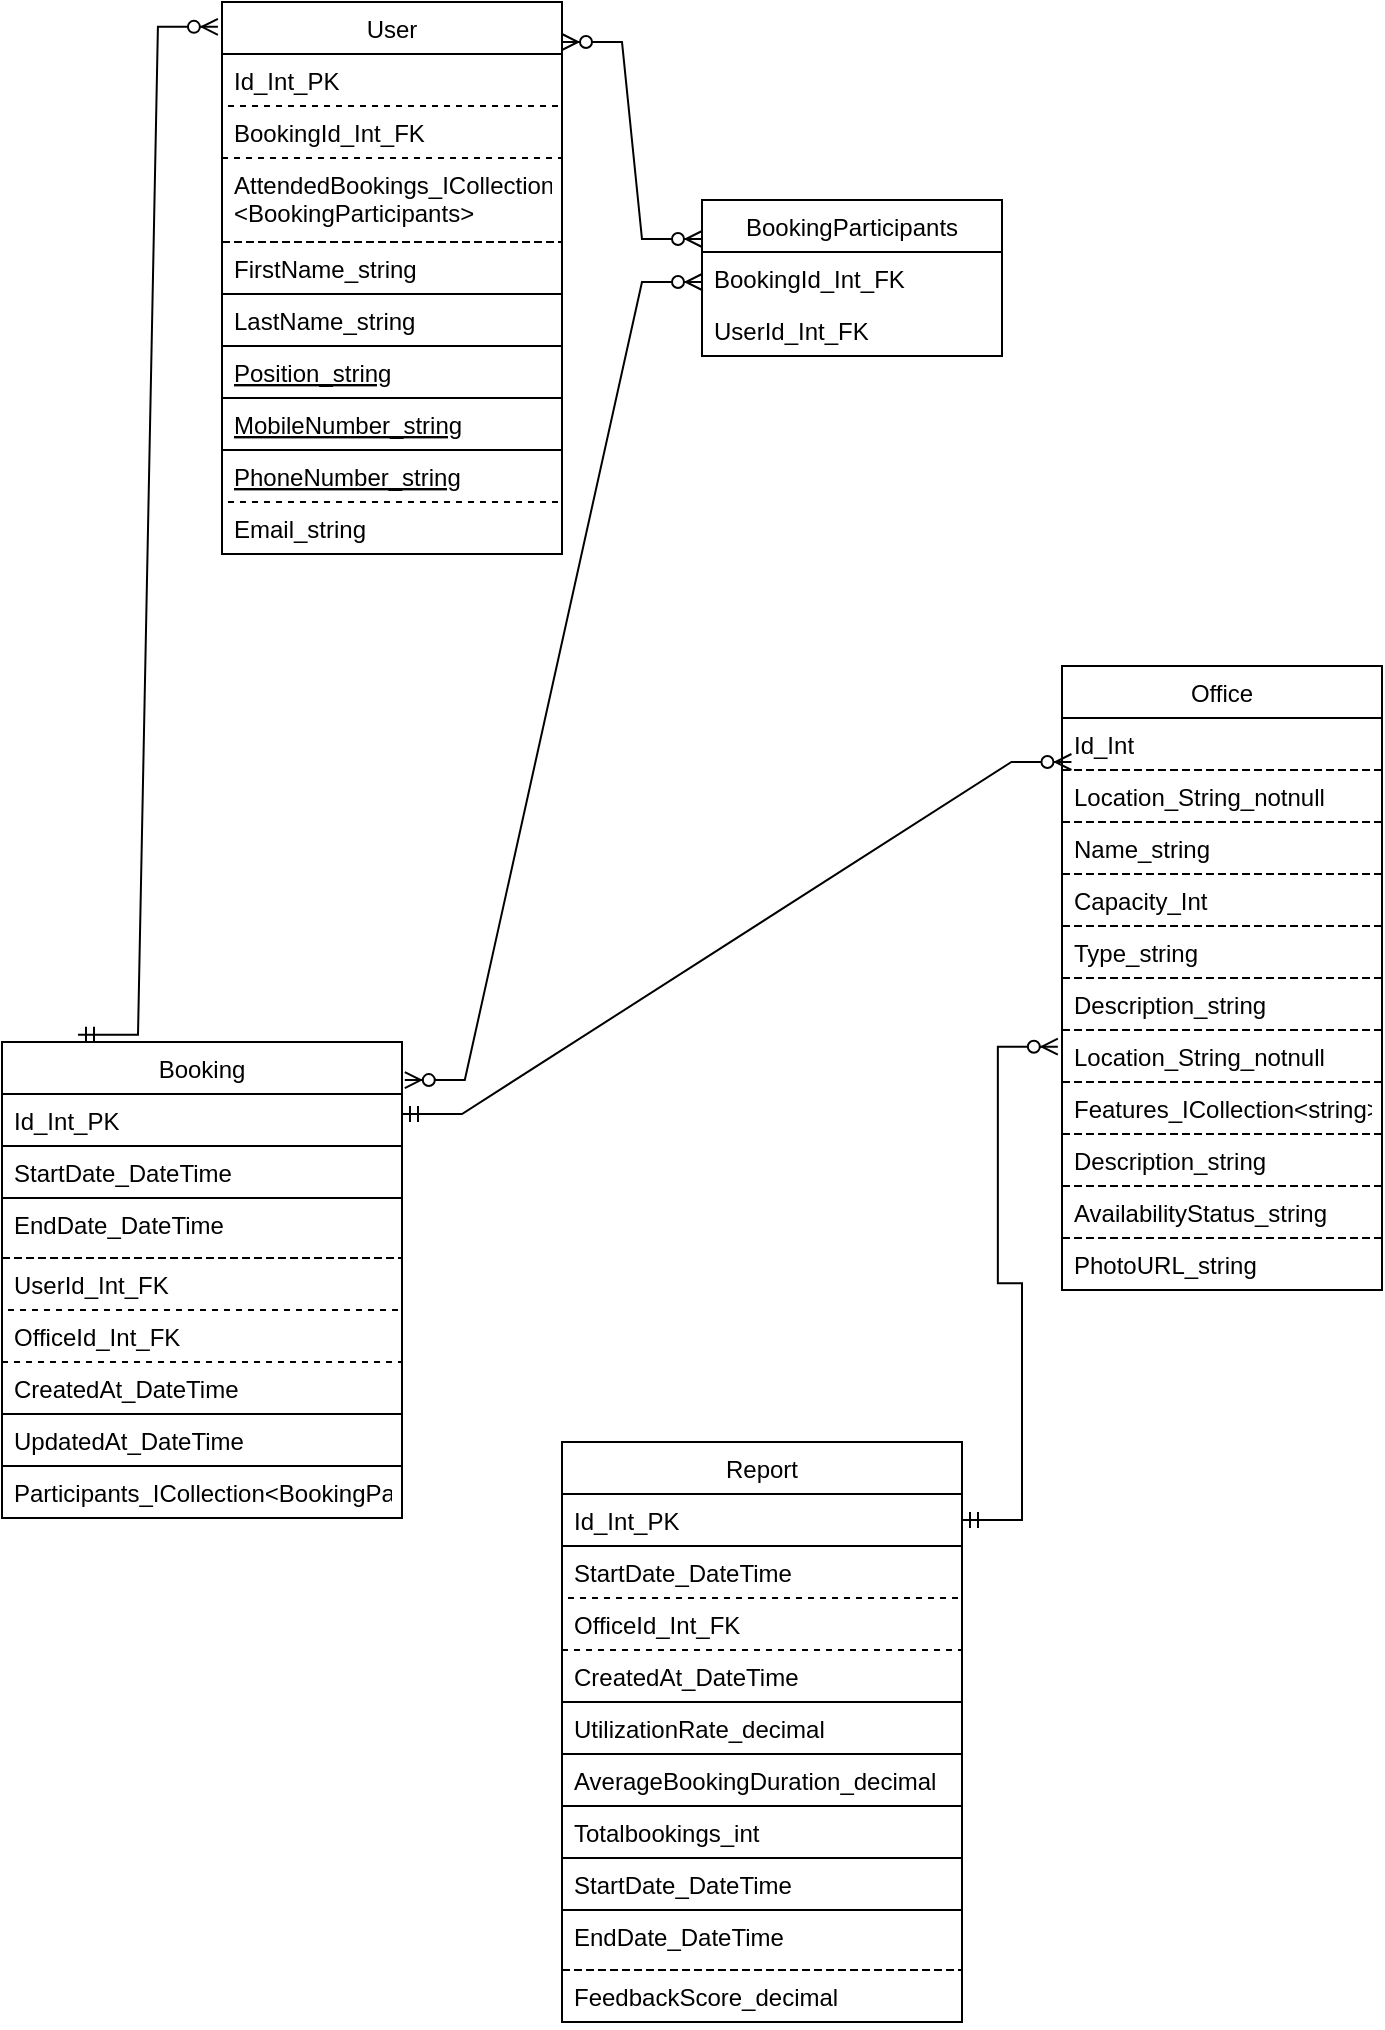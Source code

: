 <mxfile version="24.7.8">
  <diagram id="C5RBs43oDa-KdzZeNtuy" name="Page-1">
    <mxGraphModel dx="2022" dy="1866" grid="1" gridSize="10" guides="1" tooltips="1" connect="1" arrows="1" fold="1" page="1" pageScale="1" pageWidth="827" pageHeight="1169" math="0" shadow="0">
      <root>
        <mxCell id="WIyWlLk6GJQsqaUBKTNV-0" />
        <mxCell id="WIyWlLk6GJQsqaUBKTNV-1" parent="WIyWlLk6GJQsqaUBKTNV-0" />
        <mxCell id="zkfFHV4jXpPFQw0GAbJ--0" value="Booking" style="swimlane;fontStyle=0;align=center;verticalAlign=top;childLayout=stackLayout;horizontal=1;startSize=26;horizontalStack=0;resizeParent=1;resizeLast=0;collapsible=1;marginBottom=0;rounded=0;shadow=0;strokeWidth=1;strokeColor=default;fontFamily=Helvetica;fontSize=12;fontColor=default;fillColor=default;" parent="WIyWlLk6GJQsqaUBKTNV-1" vertex="1">
          <mxGeometry x="-30" y="220" width="200" height="238" as="geometry">
            <mxRectangle x="230" y="140" width="160" height="26" as="alternateBounds" />
          </mxGeometry>
        </mxCell>
        <mxCell id="zkfFHV4jXpPFQw0GAbJ--1" value="Id_Int_PK&#xa;&#xa;" style="text;align=left;verticalAlign=top;spacingLeft=4;spacingRight=4;overflow=hidden;rotatable=0;points=[[0,0.5],[1,0.5]];portConstraint=eastwest;dashed=1;strokeColor=default;fontFamily=Helvetica;fontSize=12;fontColor=default;fontStyle=0;" parent="zkfFHV4jXpPFQw0GAbJ--0" vertex="1">
          <mxGeometry y="26" width="200" height="26" as="geometry" />
        </mxCell>
        <mxCell id="zkfFHV4jXpPFQw0GAbJ--2" value="StartDate_DateTime" style="text;align=left;verticalAlign=top;spacingLeft=4;spacingRight=4;overflow=hidden;rotatable=0;points=[[0,0.5],[1,0.5]];portConstraint=eastwest;rounded=0;shadow=0;html=0;strokeColor=default;dashed=1;fontFamily=Helvetica;fontSize=12;fontColor=default;fontStyle=0;" parent="zkfFHV4jXpPFQw0GAbJ--0" vertex="1">
          <mxGeometry y="52" width="200" height="26" as="geometry" />
        </mxCell>
        <mxCell id="zkfFHV4jXpPFQw0GAbJ--3" value="EndDate_DateTime" style="text;align=left;verticalAlign=top;spacingLeft=4;spacingRight=4;overflow=hidden;rotatable=0;points=[[0,0.5],[1,0.5]];portConstraint=eastwest;rounded=0;shadow=0;html=0;dashed=1;strokeColor=default;fontFamily=Helvetica;fontSize=12;fontColor=default;fontStyle=0;" parent="zkfFHV4jXpPFQw0GAbJ--0" vertex="1">
          <mxGeometry y="78" width="200" height="30" as="geometry" />
        </mxCell>
        <mxCell id="9ZJpJV6dmcjR9XKehcM0-6" value="UserId_Int_FK&#xa;&#xa;" style="text;align=left;verticalAlign=top;spacingLeft=4;spacingRight=4;overflow=hidden;rotatable=0;points=[[0,0.5],[1,0.5]];portConstraint=eastwest;dashed=1;strokeColor=default;fontFamily=Helvetica;fontSize=12;fontColor=default;fontStyle=0;" parent="zkfFHV4jXpPFQw0GAbJ--0" vertex="1">
          <mxGeometry y="108" width="200" height="26" as="geometry" />
        </mxCell>
        <mxCell id="9ZJpJV6dmcjR9XKehcM0-7" value="OfficeId_Int_FK&#xa;&#xa;" style="text;align=left;verticalAlign=top;spacingLeft=4;spacingRight=4;overflow=hidden;rotatable=0;points=[[0,0.5],[1,0.5]];portConstraint=eastwest;dashed=1;fontFamily=Helvetica;fontSize=12;fontColor=default;fontStyle=0;" parent="zkfFHV4jXpPFQw0GAbJ--0" vertex="1">
          <mxGeometry y="134" width="200" height="26" as="geometry" />
        </mxCell>
        <mxCell id="9ZJpJV6dmcjR9XKehcM0-4" value="CreatedAt_DateTime" style="text;align=left;verticalAlign=top;spacingLeft=4;spacingRight=4;overflow=hidden;rotatable=0;points=[[0,0.5],[1,0.5]];portConstraint=eastwest;rounded=0;shadow=0;html=0;strokeColor=default;dashed=1;fontFamily=Helvetica;fontSize=12;fontColor=default;fontStyle=0;" parent="zkfFHV4jXpPFQw0GAbJ--0" vertex="1">
          <mxGeometry y="160" width="200" height="26" as="geometry" />
        </mxCell>
        <mxCell id="9ZJpJV6dmcjR9XKehcM0-5" value="UpdatedAt_DateTime" style="text;align=left;verticalAlign=top;spacingLeft=4;spacingRight=4;overflow=hidden;rotatable=0;points=[[0,0.5],[1,0.5]];portConstraint=eastwest;rounded=0;shadow=0;html=0;strokeColor=default;fontFamily=Helvetica;fontSize=12;fontColor=default;fontStyle=0;" parent="zkfFHV4jXpPFQw0GAbJ--0" vertex="1">
          <mxGeometry y="186" width="200" height="26" as="geometry" />
        </mxCell>
        <mxCell id="cI1CEwJQXmEBbA_JAW8F-3" value="Participants_ICollection&lt;BookingParticipants&gt;" style="text;align=left;verticalAlign=top;spacingLeft=4;spacingRight=4;overflow=hidden;rotatable=0;points=[[0,0.5],[1,0.5]];portConstraint=eastwest;strokeColor=default;dashed=1;fontFamily=Helvetica;fontSize=12;fontColor=default;fontStyle=0;" parent="zkfFHV4jXpPFQw0GAbJ--0" vertex="1">
          <mxGeometry y="212" width="200" height="26" as="geometry" />
        </mxCell>
        <mxCell id="zkfFHV4jXpPFQw0GAbJ--6" value="User" style="swimlane;fontStyle=0;align=center;verticalAlign=top;childLayout=stackLayout;horizontal=1;startSize=26;horizontalStack=0;resizeParent=1;resizeLast=0;collapsible=1;marginBottom=0;rounded=0;shadow=0;strokeWidth=1;" parent="WIyWlLk6GJQsqaUBKTNV-1" vertex="1">
          <mxGeometry x="80" y="-300" width="170" height="276" as="geometry">
            <mxRectangle x="130" y="380" width="160" height="26" as="alternateBounds" />
          </mxGeometry>
        </mxCell>
        <mxCell id="cI1CEwJQXmEBbA_JAW8F-0" value="Id_Int_PK&#xa;&#xa;" style="text;align=left;verticalAlign=top;spacingLeft=4;spacingRight=4;overflow=hidden;rotatable=0;points=[[0,0.5],[1,0.5]];portConstraint=eastwest;dashed=1;strokeColor=default;" parent="zkfFHV4jXpPFQw0GAbJ--6" vertex="1">
          <mxGeometry y="26" width="170" height="26" as="geometry" />
        </mxCell>
        <mxCell id="cI1CEwJQXmEBbA_JAW8F-1" value="BookingId_Int_FK&#xa;&#xa;" style="text;align=left;verticalAlign=top;spacingLeft=4;spacingRight=4;overflow=hidden;rotatable=0;points=[[0,0.5],[1,0.5]];portConstraint=eastwest;fontFamily=Helvetica;fontSize=12;fontColor=default;dashed=1;" parent="zkfFHV4jXpPFQw0GAbJ--6" vertex="1">
          <mxGeometry y="52" width="170" height="26" as="geometry" />
        </mxCell>
        <mxCell id="zkfFHV4jXpPFQw0GAbJ--5" value="AttendedBookings_ICollection&#xa;&lt;BookingParticipants&gt;" style="text;align=left;verticalAlign=top;spacingLeft=4;spacingRight=4;overflow=hidden;rotatable=0;points=[[0,0.5],[1,0.5]];portConstraint=eastwest;fontFamily=Helvetica;fontSize=12;fontColor=default;strokeColor=default;dashed=1;" parent="zkfFHV4jXpPFQw0GAbJ--6" vertex="1">
          <mxGeometry y="78" width="170" height="42" as="geometry" />
        </mxCell>
        <mxCell id="zkfFHV4jXpPFQw0GAbJ--7" value="FirstName_string " style="text;align=left;verticalAlign=top;spacingLeft=4;spacingRight=4;overflow=hidden;rotatable=0;points=[[0,0.5],[1,0.5]];portConstraint=eastwest;fontFamily=Helvetica;fontSize=12;fontColor=default;dashed=1;strokeColor=default;" parent="zkfFHV4jXpPFQw0GAbJ--6" vertex="1">
          <mxGeometry y="120" width="170" height="26" as="geometry" />
        </mxCell>
        <mxCell id="zkfFHV4jXpPFQw0GAbJ--8" value="LastName_string" style="text;align=left;verticalAlign=top;spacingLeft=4;spacingRight=4;overflow=hidden;rotatable=0;points=[[0,0.5],[1,0.5]];portConstraint=eastwest;rounded=0;shadow=0;html=0;strokeColor=default;dashed=1;" parent="zkfFHV4jXpPFQw0GAbJ--6" vertex="1">
          <mxGeometry y="146" width="170" height="26" as="geometry" />
        </mxCell>
        <mxCell id="Q9alQwDm3tObkWYl3Ojr-3" value="Position_string" style="text;align=left;verticalAlign=top;spacingLeft=4;spacingRight=4;overflow=hidden;rotatable=0;points=[[0,0.5],[1,0.5]];portConstraint=eastwest;fontStyle=4;dashed=1;strokeColor=default;" vertex="1" parent="zkfFHV4jXpPFQw0GAbJ--6">
          <mxGeometry y="172" width="170" height="26" as="geometry" />
        </mxCell>
        <mxCell id="zkfFHV4jXpPFQw0GAbJ--10" value="MobileNumber_string" style="text;align=left;verticalAlign=top;spacingLeft=4;spacingRight=4;overflow=hidden;rotatable=0;points=[[0,0.5],[1,0.5]];portConstraint=eastwest;fontStyle=4;dashed=1;strokeColor=default;" parent="zkfFHV4jXpPFQw0GAbJ--6" vertex="1">
          <mxGeometry y="198" width="170" height="26" as="geometry" />
        </mxCell>
        <mxCell id="Q9alQwDm3tObkWYl3Ojr-2" value="PhoneNumber_string" style="text;align=left;verticalAlign=top;spacingLeft=4;spacingRight=4;overflow=hidden;rotatable=0;points=[[0,0.5],[1,0.5]];portConstraint=eastwest;fontStyle=4;dashed=1;strokeColor=default;" vertex="1" parent="zkfFHV4jXpPFQw0GAbJ--6">
          <mxGeometry y="224" width="170" height="26" as="geometry" />
        </mxCell>
        <mxCell id="zkfFHV4jXpPFQw0GAbJ--11" value="Email_string" style="text;align=left;verticalAlign=top;spacingLeft=4;spacingRight=4;overflow=hidden;rotatable=0;points=[[0,0.5],[1,0.5]];portConstraint=eastwest;" parent="zkfFHV4jXpPFQw0GAbJ--6" vertex="1">
          <mxGeometry y="250" width="170" height="26" as="geometry" />
        </mxCell>
        <mxCell id="zkfFHV4jXpPFQw0GAbJ--13" value="BookingParticipants" style="swimlane;fontStyle=0;align=center;verticalAlign=top;childLayout=stackLayout;horizontal=1;startSize=26;horizontalStack=0;resizeParent=1;resizeLast=0;collapsible=1;marginBottom=0;rounded=0;shadow=0;strokeWidth=1;" parent="WIyWlLk6GJQsqaUBKTNV-1" vertex="1">
          <mxGeometry x="320" y="-201" width="150" height="78" as="geometry">
            <mxRectangle x="340" y="380" width="170" height="26" as="alternateBounds" />
          </mxGeometry>
        </mxCell>
        <mxCell id="zkfFHV4jXpPFQw0GAbJ--14" value="BookingId_Int_FK&#xa;&#xa;" style="text;align=left;verticalAlign=top;spacingLeft=4;spacingRight=4;overflow=hidden;rotatable=0;points=[[0,0.5],[1,0.5]];portConstraint=eastwest;" parent="zkfFHV4jXpPFQw0GAbJ--13" vertex="1">
          <mxGeometry y="26" width="150" height="26" as="geometry" />
        </mxCell>
        <mxCell id="9ZJpJV6dmcjR9XKehcM0-8" value="UserId_Int_FK&#xa;&#xa;" style="text;align=left;verticalAlign=top;spacingLeft=4;spacingRight=4;overflow=hidden;rotatable=0;points=[[0,0.5],[1,0.5]];portConstraint=eastwest;" parent="zkfFHV4jXpPFQw0GAbJ--13" vertex="1">
          <mxGeometry y="52" width="150" height="26" as="geometry" />
        </mxCell>
        <mxCell id="zkfFHV4jXpPFQw0GAbJ--17" value="Office" style="swimlane;fontStyle=0;align=center;verticalAlign=top;childLayout=stackLayout;horizontal=1;startSize=26;horizontalStack=0;resizeParent=1;resizeLast=0;collapsible=1;marginBottom=0;rounded=0;shadow=0;strokeWidth=1;" parent="WIyWlLk6GJQsqaUBKTNV-1" vertex="1">
          <mxGeometry x="500" y="32" width="160" height="312" as="geometry">
            <mxRectangle x="550" y="140" width="160" height="26" as="alternateBounds" />
          </mxGeometry>
        </mxCell>
        <mxCell id="ZE_rXFaRtMwqEwo0zbYv-1" value="Id_Int&#xa;" style="text;align=left;verticalAlign=top;spacingLeft=4;spacingRight=4;overflow=hidden;rotatable=0;points=[[0,0.5],[1,0.5]];portConstraint=eastwest;dashed=1;strokeColor=default;" parent="zkfFHV4jXpPFQw0GAbJ--17" vertex="1">
          <mxGeometry y="26" width="160" height="26" as="geometry" />
        </mxCell>
        <mxCell id="zkfFHV4jXpPFQw0GAbJ--20" value="Location_String_notnull" style="text;align=left;verticalAlign=top;spacingLeft=4;spacingRight=4;overflow=hidden;rotatable=0;points=[[0,0.5],[1,0.5]];portConstraint=eastwest;rounded=0;shadow=0;html=0;strokeColor=default;dashed=1;" parent="zkfFHV4jXpPFQw0GAbJ--17" vertex="1">
          <mxGeometry y="52" width="160" height="26" as="geometry" />
        </mxCell>
        <mxCell id="zkfFHV4jXpPFQw0GAbJ--21" value="Name_string " style="text;align=left;verticalAlign=top;spacingLeft=4;spacingRight=4;overflow=hidden;rotatable=0;points=[[0,0.5],[1,0.5]];portConstraint=eastwest;rounded=0;shadow=0;html=0;strokeColor=default;fontFamily=Helvetica;fontSize=12;fontColor=default;dashed=1;" parent="zkfFHV4jXpPFQw0GAbJ--17" vertex="1">
          <mxGeometry y="78" width="160" height="26" as="geometry" />
        </mxCell>
        <mxCell id="zkfFHV4jXpPFQw0GAbJ--22" value="Capacity_Int" style="text;align=left;verticalAlign=top;spacingLeft=4;spacingRight=4;overflow=hidden;rotatable=0;points=[[0,0.5],[1,0.5]];portConstraint=eastwest;rounded=0;shadow=0;html=0;strokeColor=default;fontFamily=Helvetica;fontSize=12;fontColor=default;dashed=1;" parent="zkfFHV4jXpPFQw0GAbJ--17" vertex="1">
          <mxGeometry y="104" width="160" height="26" as="geometry" />
        </mxCell>
        <mxCell id="zkfFHV4jXpPFQw0GAbJ--24" value="Type_string" style="text;align=left;verticalAlign=top;spacingLeft=4;spacingRight=4;overflow=hidden;rotatable=0;points=[[0,0.5],[1,0.5]];portConstraint=eastwest;strokeColor=default;fontFamily=Helvetica;fontSize=12;fontColor=default;dashed=1;" parent="zkfFHV4jXpPFQw0GAbJ--17" vertex="1">
          <mxGeometry y="130" width="160" height="26" as="geometry" />
        </mxCell>
        <mxCell id="zkfFHV4jXpPFQw0GAbJ--25" value="Description_string" style="text;align=left;verticalAlign=top;spacingLeft=4;spacingRight=4;overflow=hidden;rotatable=0;points=[[0,0.5],[1,0.5]];portConstraint=eastwest;strokeColor=default;dashed=1;" parent="zkfFHV4jXpPFQw0GAbJ--17" vertex="1">
          <mxGeometry y="156" width="160" height="26" as="geometry" />
        </mxCell>
        <mxCell id="Q9alQwDm3tObkWYl3Ojr-18" value="Location_String_notnull" style="text;align=left;verticalAlign=top;spacingLeft=4;spacingRight=4;overflow=hidden;rotatable=0;points=[[0,0.5],[1,0.5]];portConstraint=eastwest;rounded=0;shadow=0;html=0;strokeColor=default;dashed=1;" vertex="1" parent="zkfFHV4jXpPFQw0GAbJ--17">
          <mxGeometry y="182" width="160" height="26" as="geometry" />
        </mxCell>
        <mxCell id="Q9alQwDm3tObkWYl3Ojr-4" value="Features_ICollection&lt;string&gt;" style="text;align=left;verticalAlign=top;spacingLeft=4;spacingRight=4;overflow=hidden;rotatable=0;points=[[0,0.5],[1,0.5]];portConstraint=eastwest;strokeColor=default;dashed=1;" vertex="1" parent="zkfFHV4jXpPFQw0GAbJ--17">
          <mxGeometry y="208" width="160" height="26" as="geometry" />
        </mxCell>
        <mxCell id="Q9alQwDm3tObkWYl3Ojr-6" value="Description_string" style="text;align=left;verticalAlign=top;spacingLeft=4;spacingRight=4;overflow=hidden;rotatable=0;points=[[0,0.5],[1,0.5]];portConstraint=eastwest;strokeColor=default;dashed=1;" vertex="1" parent="zkfFHV4jXpPFQw0GAbJ--17">
          <mxGeometry y="234" width="160" height="26" as="geometry" />
        </mxCell>
        <mxCell id="Q9alQwDm3tObkWYl3Ojr-7" value="AvailabilityStatus_string" style="text;align=left;verticalAlign=top;spacingLeft=4;spacingRight=4;overflow=hidden;rotatable=0;points=[[0,0.5],[1,0.5]];portConstraint=eastwest;strokeColor=default;dashed=1;" vertex="1" parent="zkfFHV4jXpPFQw0GAbJ--17">
          <mxGeometry y="260" width="160" height="26" as="geometry" />
        </mxCell>
        <mxCell id="Q9alQwDm3tObkWYl3Ojr-5" value="PhotoURL_string" style="text;align=left;verticalAlign=top;spacingLeft=4;spacingRight=4;overflow=hidden;rotatable=0;points=[[0,0.5],[1,0.5]];portConstraint=eastwest;strokeColor=default;dashed=1;" vertex="1" parent="zkfFHV4jXpPFQw0GAbJ--17">
          <mxGeometry y="286" width="160" height="26" as="geometry" />
        </mxCell>
        <mxCell id="9ZJpJV6dmcjR9XKehcM0-3" value="" style="edgeStyle=entityRelationEdgeStyle;fontSize=12;html=1;endArrow=ERzeroToMany;startArrow=ERmandOne;rounded=0;entryX=0.012;entryY=0.083;entryDx=0;entryDy=0;entryPerimeter=0;exitX=0.986;exitY=0.034;exitDx=0;exitDy=0;exitPerimeter=0;" parent="WIyWlLk6GJQsqaUBKTNV-1" edge="1">
          <mxGeometry width="100" height="100" relative="1" as="geometry">
            <mxPoint x="170.0" y="256.002" as="sourcePoint" />
            <mxPoint x="504.72" y="79.996" as="targetPoint" />
          </mxGeometry>
        </mxCell>
        <mxCell id="9ZJpJV6dmcjR9XKehcM0-14" value="" style="edgeStyle=entityRelationEdgeStyle;fontSize=12;html=1;endArrow=ERzeroToMany;endFill=1;startArrow=ERzeroToMany;rounded=0;entryX=0;entryY=0.25;entryDx=0;entryDy=0;exitX=0.983;exitY=0.039;exitDx=0;exitDy=0;exitPerimeter=0;" parent="WIyWlLk6GJQsqaUBKTNV-1" target="zkfFHV4jXpPFQw0GAbJ--13" edge="1">
          <mxGeometry width="100" height="100" relative="1" as="geometry">
            <mxPoint x="250.0" y="-279.996" as="sourcePoint" />
            <mxPoint x="334.08" y="-172.912" as="targetPoint" />
            <Array as="points">
              <mxPoint x="116.48" y="307.2" />
              <mxPoint x="176.48" y="257.2" />
              <mxPoint x="6.48" y="256.2" />
              <mxPoint x="196.48" y="227.2" />
            </Array>
          </mxGeometry>
        </mxCell>
        <mxCell id="cI1CEwJQXmEBbA_JAW8F-4" value="" style="edgeStyle=entityRelationEdgeStyle;fontSize=12;html=1;endArrow=ERzeroToMany;startArrow=ERmandOne;rounded=0;entryX=-0.012;entryY=0.045;entryDx=0;entryDy=0;entryPerimeter=0;exitX=0.19;exitY=-0.015;exitDx=0;exitDy=0;exitPerimeter=0;" parent="WIyWlLk6GJQsqaUBKTNV-1" edge="1" target="zkfFHV4jXpPFQw0GAbJ--6" source="zkfFHV4jXpPFQw0GAbJ--0">
          <mxGeometry width="100" height="100" relative="1" as="geometry">
            <mxPoint x="10" y="212" as="sourcePoint" />
            <mxPoint x="-10.0" y="-127.996" as="targetPoint" />
            <Array as="points">
              <mxPoint x="-37.08" y="359" />
              <mxPoint x="27.92" y="355" />
              <mxPoint x="389.92" y="255.992" />
              <mxPoint x="322.92" y="349" />
            </Array>
          </mxGeometry>
        </mxCell>
        <mxCell id="9ZJpJV6dmcjR9XKehcM0-13" value="" style="edgeStyle=entityRelationEdgeStyle;fontSize=12;html=1;endArrow=ERzeroToMany;endFill=1;startArrow=ERzeroToMany;rounded=0;exitX=1.007;exitY=0.08;exitDx=0;exitDy=0;exitPerimeter=0;entryX=0;entryY=0.072;entryDx=0;entryDy=0;entryPerimeter=0;" parent="WIyWlLk6GJQsqaUBKTNV-1" edge="1" source="zkfFHV4jXpPFQw0GAbJ--0">
          <mxGeometry width="100" height="100" relative="1" as="geometry">
            <mxPoint x="300" y="340.128" as="sourcePoint" />
            <mxPoint x="320" y="-159.998" as="targetPoint" />
            <Array as="points">
              <mxPoint x="580" y="96.14" />
            </Array>
          </mxGeometry>
        </mxCell>
        <mxCell id="Q9alQwDm3tObkWYl3Ojr-8" value="Report" style="swimlane;fontStyle=0;align=center;verticalAlign=top;childLayout=stackLayout;horizontal=1;startSize=26;horizontalStack=0;resizeParent=1;resizeLast=0;collapsible=1;marginBottom=0;rounded=0;shadow=0;strokeWidth=1;strokeColor=default;fontFamily=Helvetica;fontSize=12;fontColor=default;fillColor=default;" vertex="1" parent="WIyWlLk6GJQsqaUBKTNV-1">
          <mxGeometry x="250" y="420" width="200" height="290" as="geometry">
            <mxRectangle x="230" y="140" width="160" height="26" as="alternateBounds" />
          </mxGeometry>
        </mxCell>
        <mxCell id="Q9alQwDm3tObkWYl3Ojr-9" value="Id_Int_PK&#xa;&#xa;" style="text;align=left;verticalAlign=top;spacingLeft=4;spacingRight=4;overflow=hidden;rotatable=0;points=[[0,0.5],[1,0.5]];portConstraint=eastwest;dashed=1;strokeColor=default;fontFamily=Helvetica;fontSize=12;fontColor=default;fontStyle=0;" vertex="1" parent="Q9alQwDm3tObkWYl3Ojr-8">
          <mxGeometry y="26" width="200" height="26" as="geometry" />
        </mxCell>
        <mxCell id="Q9alQwDm3tObkWYl3Ojr-10" value="StartDate_DateTime" style="text;align=left;verticalAlign=top;spacingLeft=4;spacingRight=4;overflow=hidden;rotatable=0;points=[[0,0.5],[1,0.5]];portConstraint=eastwest;rounded=0;shadow=0;html=0;strokeColor=default;dashed=1;fontFamily=Helvetica;fontSize=12;fontColor=default;fontStyle=0;" vertex="1" parent="Q9alQwDm3tObkWYl3Ojr-8">
          <mxGeometry y="52" width="200" height="26" as="geometry" />
        </mxCell>
        <mxCell id="Q9alQwDm3tObkWYl3Ojr-12" value="OfficeId_Int_FK&#xa;&#xa;" style="text;align=left;verticalAlign=top;spacingLeft=4;spacingRight=4;overflow=hidden;rotatable=0;points=[[0,0.5],[1,0.5]];portConstraint=eastwest;dashed=1;fontFamily=Helvetica;fontSize=12;fontColor=default;fontStyle=0;" vertex="1" parent="Q9alQwDm3tObkWYl3Ojr-8">
          <mxGeometry y="78" width="200" height="26" as="geometry" />
        </mxCell>
        <mxCell id="Q9alQwDm3tObkWYl3Ojr-14" value="CreatedAt_DateTime" style="text;align=left;verticalAlign=top;spacingLeft=4;spacingRight=4;overflow=hidden;rotatable=0;points=[[0,0.5],[1,0.5]];portConstraint=eastwest;rounded=0;shadow=0;html=0;strokeColor=default;dashed=1;fontFamily=Helvetica;fontSize=12;fontColor=default;fontStyle=0;" vertex="1" parent="Q9alQwDm3tObkWYl3Ojr-8">
          <mxGeometry y="104" width="200" height="26" as="geometry" />
        </mxCell>
        <mxCell id="Q9alQwDm3tObkWYl3Ojr-15" value="UtilizationRate_decimal" style="text;align=left;verticalAlign=top;spacingLeft=4;spacingRight=4;overflow=hidden;rotatable=0;points=[[0,0.5],[1,0.5]];portConstraint=eastwest;rounded=0;shadow=0;html=0;strokeColor=default;fontFamily=Helvetica;fontSize=12;fontColor=default;fontStyle=0;" vertex="1" parent="Q9alQwDm3tObkWYl3Ojr-8">
          <mxGeometry y="130" width="200" height="26" as="geometry" />
        </mxCell>
        <mxCell id="Q9alQwDm3tObkWYl3Ojr-16" value="AverageBookingDuration_decimal" style="text;align=left;verticalAlign=top;spacingLeft=4;spacingRight=4;overflow=hidden;rotatable=0;points=[[0,0.5],[1,0.5]];portConstraint=eastwest;strokeColor=default;dashed=1;fontFamily=Helvetica;fontSize=12;fontColor=default;fontStyle=0;" vertex="1" parent="Q9alQwDm3tObkWYl3Ojr-8">
          <mxGeometry y="156" width="200" height="26" as="geometry" />
        </mxCell>
        <mxCell id="Q9alQwDm3tObkWYl3Ojr-17" value="Totalbookings_int" style="text;align=left;verticalAlign=top;spacingLeft=4;spacingRight=4;overflow=hidden;rotatable=0;points=[[0,0.5],[1,0.5]];portConstraint=eastwest;strokeColor=default;dashed=1;fontFamily=Helvetica;fontSize=12;fontColor=default;fontStyle=0;" vertex="1" parent="Q9alQwDm3tObkWYl3Ojr-8">
          <mxGeometry y="182" width="200" height="26" as="geometry" />
        </mxCell>
        <mxCell id="Q9alQwDm3tObkWYl3Ojr-22" value="StartDate_DateTime" style="text;align=left;verticalAlign=top;spacingLeft=4;spacingRight=4;overflow=hidden;rotatable=0;points=[[0,0.5],[1,0.5]];portConstraint=eastwest;rounded=0;shadow=0;html=0;strokeColor=default;dashed=1;fontFamily=Helvetica;fontSize=12;fontColor=default;fontStyle=0;" vertex="1" parent="Q9alQwDm3tObkWYl3Ojr-8">
          <mxGeometry y="208" width="200" height="26" as="geometry" />
        </mxCell>
        <mxCell id="Q9alQwDm3tObkWYl3Ojr-21" value="EndDate_DateTime" style="text;align=left;verticalAlign=top;spacingLeft=4;spacingRight=4;overflow=hidden;rotatable=0;points=[[0,0.5],[1,0.5]];portConstraint=eastwest;rounded=0;shadow=0;html=0;dashed=1;strokeColor=default;fontFamily=Helvetica;fontSize=12;fontColor=default;fontStyle=0;" vertex="1" parent="Q9alQwDm3tObkWYl3Ojr-8">
          <mxGeometry y="234" width="200" height="30" as="geometry" />
        </mxCell>
        <mxCell id="Q9alQwDm3tObkWYl3Ojr-19" value="FeedbackScore_decimal" style="text;align=left;verticalAlign=top;spacingLeft=4;spacingRight=4;overflow=hidden;rotatable=0;points=[[0,0.5],[1,0.5]];portConstraint=eastwest;strokeColor=default;dashed=1;fontFamily=Helvetica;fontSize=12;fontColor=default;fontStyle=0;" vertex="1" parent="Q9alQwDm3tObkWYl3Ojr-8">
          <mxGeometry y="264" width="200" height="26" as="geometry" />
        </mxCell>
        <mxCell id="Q9alQwDm3tObkWYl3Ojr-20" value="" style="edgeStyle=entityRelationEdgeStyle;fontSize=12;html=1;endArrow=ERzeroToMany;startArrow=ERmandOne;rounded=0;fontFamily=Helvetica;fontColor=default;fontStyle=0;entryX=-0.013;entryY=0.321;entryDx=0;entryDy=0;entryPerimeter=0;exitX=1;exitY=0.5;exitDx=0;exitDy=0;" edge="1" parent="WIyWlLk6GJQsqaUBKTNV-1" source="Q9alQwDm3tObkWYl3Ojr-9" target="Q9alQwDm3tObkWYl3Ojr-18">
          <mxGeometry width="100" height="100" relative="1" as="geometry">
            <mxPoint x="350" y="370" as="sourcePoint" />
            <mxPoint x="300" y="240" as="targetPoint" />
          </mxGeometry>
        </mxCell>
      </root>
    </mxGraphModel>
  </diagram>
</mxfile>
